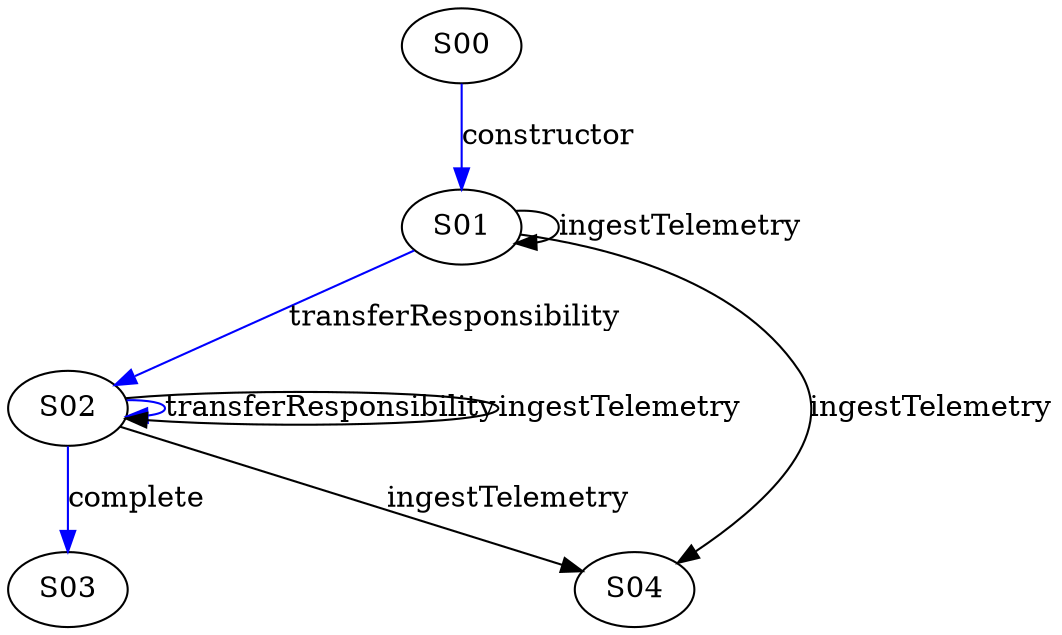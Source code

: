 digraph {

S02->S02 [label="transferResponsibility", style="", color="blue"]
S02->S02 [label="ingestTelemetry", style="", color="black"]
S01->S01 [label="ingestTelemetry", style="", color="black"]
S02->S04 [label="ingestTelemetry", style="", color="black"]
S00->S01 [label="constructor", style="", color="blue"]
S01->S02 [label="transferResponsibility", style="", color="blue"]
S02->S03 [label="complete", style="", color="blue"]
S01->S04 [label="ingestTelemetry", style="", color="black"]
}